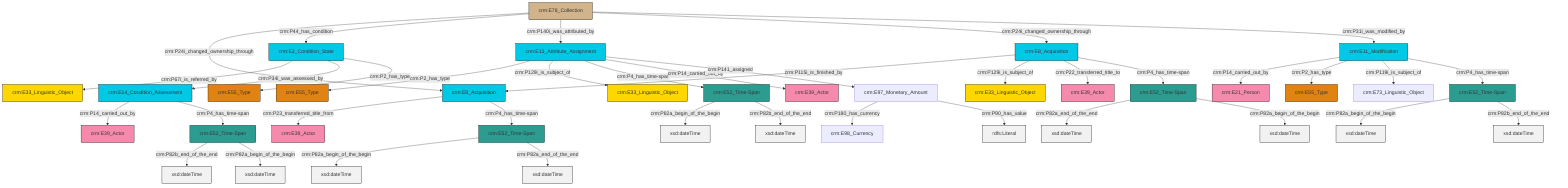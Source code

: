 graph TD
classDef Literal fill:#f2f2f2,stroke:#000000;
classDef CRM_Entity fill:#FFFFFF,stroke:#000000;
classDef Temporal_Entity fill:#00C9E6, stroke:#000000;
classDef Type fill:#E18312, stroke:#000000;
classDef Time-Span fill:#2C9C91, stroke:#000000;
classDef Appellation fill:#FFEB7F, stroke:#000000;
classDef Place fill:#008836, stroke:#000000;
classDef Persistent_Item fill:#B266B2, stroke:#000000;
classDef Conceptual_Object fill:#FFD700, stroke:#000000;
classDef Physical_Thing fill:#D2B48C, stroke:#000000;
classDef Actor fill:#f58aad, stroke:#000000;
classDef PC_Classes fill:#4ce600, stroke:#000000;
classDef Multi fill:#cccccc,stroke:#000000;

4["crm:E78_Collection"]:::Physical_Thing -->|crm:P24i_changed_ownership_through| 5["crm:E8_Acquisition"]:::Temporal_Entity
12["crm:E52_Time-Span"]:::Time-Span -->|crm:P82a_begin_of_the_begin| 13[xsd:dateTime]:::Literal
14["crm:E13_Attribute_Assignment"]:::Temporal_Entity -->|crm:P2_has_type| 15["crm:E55_Type"]:::Type
16["crm:E52_Time-Span"]:::Time-Span -->|crm:P82b_end_of_the_end| 17[xsd:dateTime]:::Literal
14["crm:E13_Attribute_Assignment"]:::Temporal_Entity -->|crm:P129i_is_subject_of| 18["crm:E33_Linguistic_Object"]:::Conceptual_Object
19["crm:E11_Modification"]:::Temporal_Entity -->|crm:P14_carried_out_by| 20["crm:E21_Person"]:::Actor
8["crm:E97_Monetary_Amount"]:::Default -->|crm:P180_has_currency| 23["crm:E98_Currency"]:::Default
4["crm:E78_Collection"]:::Physical_Thing -->|crm:P44_has_condition| 30["crm:E3_Condition_State"]:::Temporal_Entity
24["crm:E8_Acquisition"]:::Temporal_Entity -->|crm:P115i_is_finished_by| 5["crm:E8_Acquisition"]:::Temporal_Entity
24["crm:E8_Acquisition"]:::Temporal_Entity -->|crm:P129i_is_subject_of| 32["crm:E33_Linguistic_Object"]:::Conceptual_Object
30["crm:E3_Condition_State"]:::Temporal_Entity -->|crm:P67i_is_referred_by| 10["crm:E33_Linguistic_Object"]:::Conceptual_Object
33["crm:E14_Condition_Assessment"]:::Temporal_Entity -->|crm:P14_carried_out_by| 26["crm:E39_Actor"]:::Actor
14["crm:E13_Attribute_Assignment"]:::Temporal_Entity -->|crm:P4_has_time-span| 0["crm:E52_Time-Span"]:::Time-Span
33["crm:E14_Condition_Assessment"]:::Temporal_Entity -->|crm:P4_has_time-span| 16["crm:E52_Time-Span"]:::Time-Span
24["crm:E8_Acquisition"]:::Temporal_Entity -->|crm:P22_transferred_title_to| 34["crm:E39_Actor"]:::Actor
30["crm:E3_Condition_State"]:::Temporal_Entity -->|crm:P34i_was_assessed_by| 33["crm:E14_Condition_Assessment"]:::Temporal_Entity
24["crm:E8_Acquisition"]:::Temporal_Entity -->|crm:P4_has_time-span| 37["crm:E52_Time-Span"]:::Time-Span
0["crm:E52_Time-Span"]:::Time-Span -->|crm:P82a_begin_of_the_begin| 39[xsd:dateTime]:::Literal
14["crm:E13_Attribute_Assignment"]:::Temporal_Entity -->|crm:P14_carried_out_by| 42["crm:E39_Actor"]:::Actor
4["crm:E78_Collection"]:::Physical_Thing -->|crm:P140i_was_attributed_by| 14["crm:E13_Attribute_Assignment"]:::Temporal_Entity
37["crm:E52_Time-Span"]:::Time-Span -->|crm:P82a_end_of_the_end| 43[xsd:dateTime]:::Literal
37["crm:E52_Time-Span"]:::Time-Span -->|crm:P82a_begin_of_the_begin| 44[xsd:dateTime]:::Literal
4["crm:E78_Collection"]:::Physical_Thing -->|crm:P24i_changed_ownership_through| 24["crm:E8_Acquisition"]:::Temporal_Entity
12["crm:E52_Time-Span"]:::Time-Span -->|crm:P82a_end_of_the_end| 46[xsd:dateTime]:::Literal
5["crm:E8_Acquisition"]:::Temporal_Entity -->|crm:P23_transferred_title_from| 21["crm:E39_Actor"]:::Actor
47["crm:E52_Time-Span"]:::Time-Span -->|crm:P82a_begin_of_the_begin| 51[xsd:dateTime]:::Literal
4["crm:E78_Collection"]:::Physical_Thing -->|crm:P31i_was_modified_by| 19["crm:E11_Modification"]:::Temporal_Entity
16["crm:E52_Time-Span"]:::Time-Span -->|crm:P82a_begin_of_the_begin| 52[xsd:dateTime]:::Literal
30["crm:E3_Condition_State"]:::Temporal_Entity -->|crm:P2_has_type| 40["crm:E55_Type"]:::Type
19["crm:E11_Modification"]:::Temporal_Entity -->|crm:P2_has_type| 2["crm:E55_Type"]:::Type
19["crm:E11_Modification"]:::Temporal_Entity -->|crm:P119i_is_subject_of| 6["crm:E73_Linguistic_Object"]:::Default
47["crm:E52_Time-Span"]:::Time-Span -->|crm:P82b_end_of_the_end| 56[xsd:dateTime]:::Literal
8["crm:E97_Monetary_Amount"]:::Default -->|crm:P90_has_value| 58[rdfs:Literal]:::Literal
0["crm:E52_Time-Span"]:::Time-Span -->|crm:P82b_end_of_the_end| 60[xsd:dateTime]:::Literal
5["crm:E8_Acquisition"]:::Temporal_Entity -->|crm:P4_has_time-span| 12["crm:E52_Time-Span"]:::Time-Span
14["crm:E13_Attribute_Assignment"]:::Temporal_Entity -->|crm:P141_assigned| 8["crm:E97_Monetary_Amount"]:::Default
19["crm:E11_Modification"]:::Temporal_Entity -->|crm:P4_has_time-span| 47["crm:E52_Time-Span"]:::Time-Span